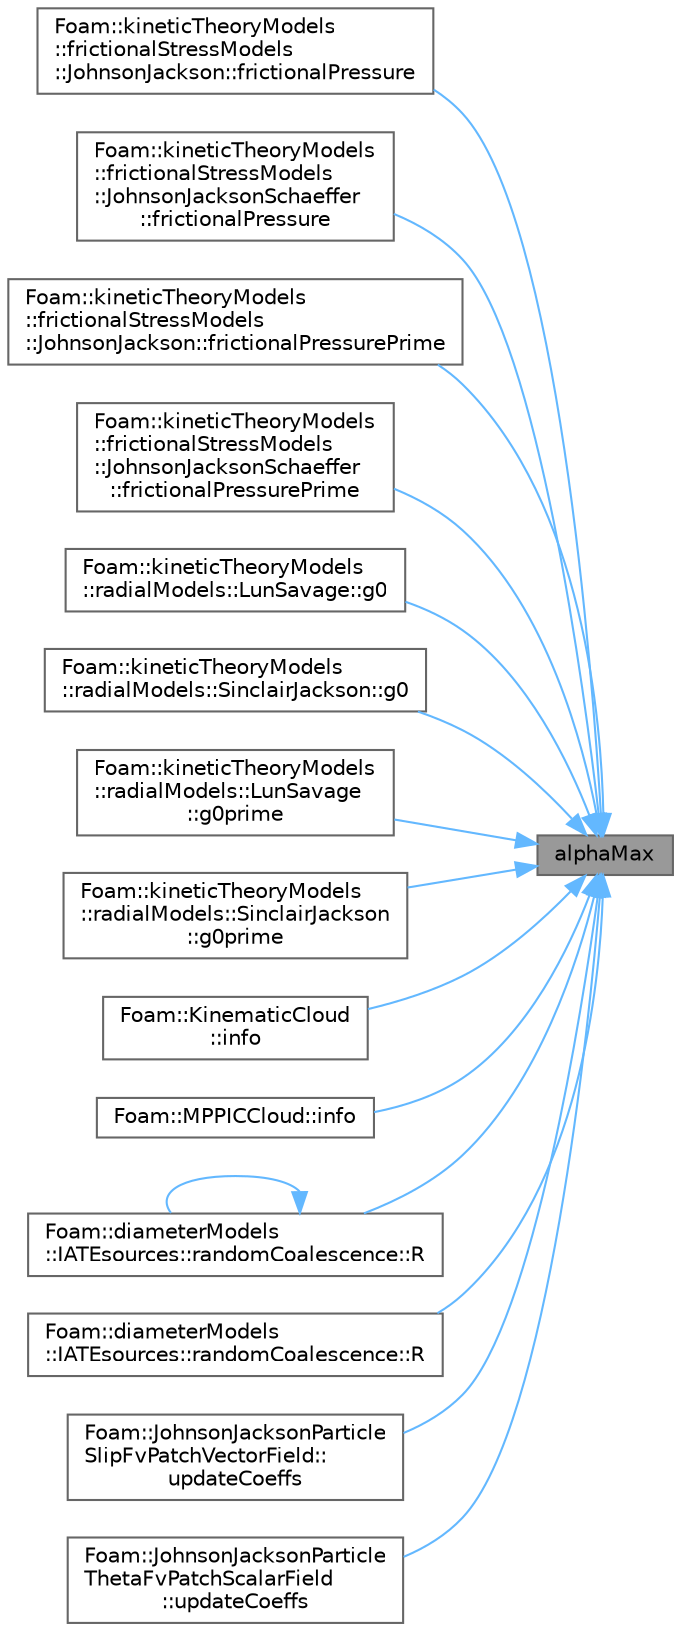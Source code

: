digraph "alphaMax"
{
 // LATEX_PDF_SIZE
  bgcolor="transparent";
  edge [fontname=Helvetica,fontsize=10,labelfontname=Helvetica,labelfontsize=10];
  node [fontname=Helvetica,fontsize=10,shape=box,height=0.2,width=0.4];
  rankdir="RL";
  Node1 [id="Node000001",label="alphaMax",height=0.2,width=0.4,color="gray40", fillcolor="grey60", style="filled", fontcolor="black",tooltip=" "];
  Node1 -> Node2 [id="edge1_Node000001_Node000002",dir="back",color="steelblue1",style="solid",tooltip=" "];
  Node2 [id="Node000002",label="Foam::kineticTheoryModels\l::frictionalStressModels\l::JohnsonJackson::frictionalPressure",height=0.2,width=0.4,color="grey40", fillcolor="white", style="filled",URL="$classFoam_1_1kineticTheoryModels_1_1frictionalStressModels_1_1JohnsonJackson.html#a79ecc8503330a2e3a97b60da9d7a1f7a",tooltip=" "];
  Node1 -> Node3 [id="edge2_Node000001_Node000003",dir="back",color="steelblue1",style="solid",tooltip=" "];
  Node3 [id="Node000003",label="Foam::kineticTheoryModels\l::frictionalStressModels\l::JohnsonJacksonSchaeffer\l::frictionalPressure",height=0.2,width=0.4,color="grey40", fillcolor="white", style="filled",URL="$classFoam_1_1kineticTheoryModels_1_1frictionalStressModels_1_1JohnsonJacksonSchaeffer.html#a79ecc8503330a2e3a97b60da9d7a1f7a",tooltip=" "];
  Node1 -> Node4 [id="edge3_Node000001_Node000004",dir="back",color="steelblue1",style="solid",tooltip=" "];
  Node4 [id="Node000004",label="Foam::kineticTheoryModels\l::frictionalStressModels\l::JohnsonJackson::frictionalPressurePrime",height=0.2,width=0.4,color="grey40", fillcolor="white", style="filled",URL="$classFoam_1_1kineticTheoryModels_1_1frictionalStressModels_1_1JohnsonJackson.html#a858736fa789e6a69342a0f4fc1393c89",tooltip=" "];
  Node1 -> Node5 [id="edge4_Node000001_Node000005",dir="back",color="steelblue1",style="solid",tooltip=" "];
  Node5 [id="Node000005",label="Foam::kineticTheoryModels\l::frictionalStressModels\l::JohnsonJacksonSchaeffer\l::frictionalPressurePrime",height=0.2,width=0.4,color="grey40", fillcolor="white", style="filled",URL="$classFoam_1_1kineticTheoryModels_1_1frictionalStressModels_1_1JohnsonJacksonSchaeffer.html#a858736fa789e6a69342a0f4fc1393c89",tooltip=" "];
  Node1 -> Node6 [id="edge5_Node000001_Node000006",dir="back",color="steelblue1",style="solid",tooltip=" "];
  Node6 [id="Node000006",label="Foam::kineticTheoryModels\l::radialModels::LunSavage::g0",height=0.2,width=0.4,color="grey40", fillcolor="white", style="filled",URL="$classFoam_1_1kineticTheoryModels_1_1radialModels_1_1LunSavage.html#af769cf50d4b2ef51d7379decc8e86be2",tooltip=" "];
  Node1 -> Node7 [id="edge6_Node000001_Node000007",dir="back",color="steelblue1",style="solid",tooltip=" "];
  Node7 [id="Node000007",label="Foam::kineticTheoryModels\l::radialModels::SinclairJackson::g0",height=0.2,width=0.4,color="grey40", fillcolor="white", style="filled",URL="$classFoam_1_1kineticTheoryModels_1_1radialModels_1_1SinclairJackson.html#af769cf50d4b2ef51d7379decc8e86be2",tooltip=" "];
  Node1 -> Node8 [id="edge7_Node000001_Node000008",dir="back",color="steelblue1",style="solid",tooltip=" "];
  Node8 [id="Node000008",label="Foam::kineticTheoryModels\l::radialModels::LunSavage\l::g0prime",height=0.2,width=0.4,color="grey40", fillcolor="white", style="filled",URL="$classFoam_1_1kineticTheoryModels_1_1radialModels_1_1LunSavage.html#a19692ef13414b378f87c9e4041464fff",tooltip=" "];
  Node1 -> Node9 [id="edge8_Node000001_Node000009",dir="back",color="steelblue1",style="solid",tooltip=" "];
  Node9 [id="Node000009",label="Foam::kineticTheoryModels\l::radialModels::SinclairJackson\l::g0prime",height=0.2,width=0.4,color="grey40", fillcolor="white", style="filled",URL="$classFoam_1_1kineticTheoryModels_1_1radialModels_1_1SinclairJackson.html#a19692ef13414b378f87c9e4041464fff",tooltip=" "];
  Node1 -> Node10 [id="edge9_Node000001_Node000010",dir="back",color="steelblue1",style="solid",tooltip=" "];
  Node10 [id="Node000010",label="Foam::KinematicCloud\l::info",height=0.2,width=0.4,color="grey40", fillcolor="white", style="filled",URL="$classFoam_1_1KinematicCloud.html#ac1b66fe77173de9e5e8542b2823d6071",tooltip=" "];
  Node1 -> Node11 [id="edge10_Node000001_Node000011",dir="back",color="steelblue1",style="solid",tooltip=" "];
  Node11 [id="Node000011",label="Foam::MPPICCloud::info",height=0.2,width=0.4,color="grey40", fillcolor="white", style="filled",URL="$classFoam_1_1MPPICCloud.html#ac1b66fe77173de9e5e8542b2823d6071",tooltip=" "];
  Node1 -> Node12 [id="edge11_Node000001_Node000012",dir="back",color="steelblue1",style="solid",tooltip=" "];
  Node12 [id="Node000012",label="Foam::diameterModels\l::IATEsources::randomCoalescence::R",height=0.2,width=0.4,color="grey40", fillcolor="white", style="filled",URL="$classFoam_1_1diameterModels_1_1IATEsources_1_1randomCoalescence.html#a0850999c6bf69d9b978edc4344be9001",tooltip=" "];
  Node12 -> Node12 [id="edge12_Node000012_Node000012",dir="back",color="steelblue1",style="solid",tooltip=" "];
  Node1 -> Node13 [id="edge13_Node000001_Node000013",dir="back",color="steelblue1",style="solid",tooltip=" "];
  Node13 [id="Node000013",label="Foam::diameterModels\l::IATEsources::randomCoalescence::R",height=0.2,width=0.4,color="grey40", fillcolor="white", style="filled",URL="$classFoam_1_1diameterModels_1_1IATEsources_1_1randomCoalescence.html#ae775dea4b3261d3719ead5a907bba9cf",tooltip=" "];
  Node1 -> Node14 [id="edge14_Node000001_Node000014",dir="back",color="steelblue1",style="solid",tooltip=" "];
  Node14 [id="Node000014",label="Foam::JohnsonJacksonParticle\lSlipFvPatchVectorField::\lupdateCoeffs",height=0.2,width=0.4,color="grey40", fillcolor="white", style="filled",URL="$classFoam_1_1JohnsonJacksonParticleSlipFvPatchVectorField.html#a7e24eafac629d3733181cd942d4c902f",tooltip=" "];
  Node1 -> Node15 [id="edge15_Node000001_Node000015",dir="back",color="steelblue1",style="solid",tooltip=" "];
  Node15 [id="Node000015",label="Foam::JohnsonJacksonParticle\lThetaFvPatchScalarField\l::updateCoeffs",height=0.2,width=0.4,color="grey40", fillcolor="white", style="filled",URL="$classFoam_1_1JohnsonJacksonParticleThetaFvPatchScalarField.html#a7e24eafac629d3733181cd942d4c902f",tooltip=" "];
}
